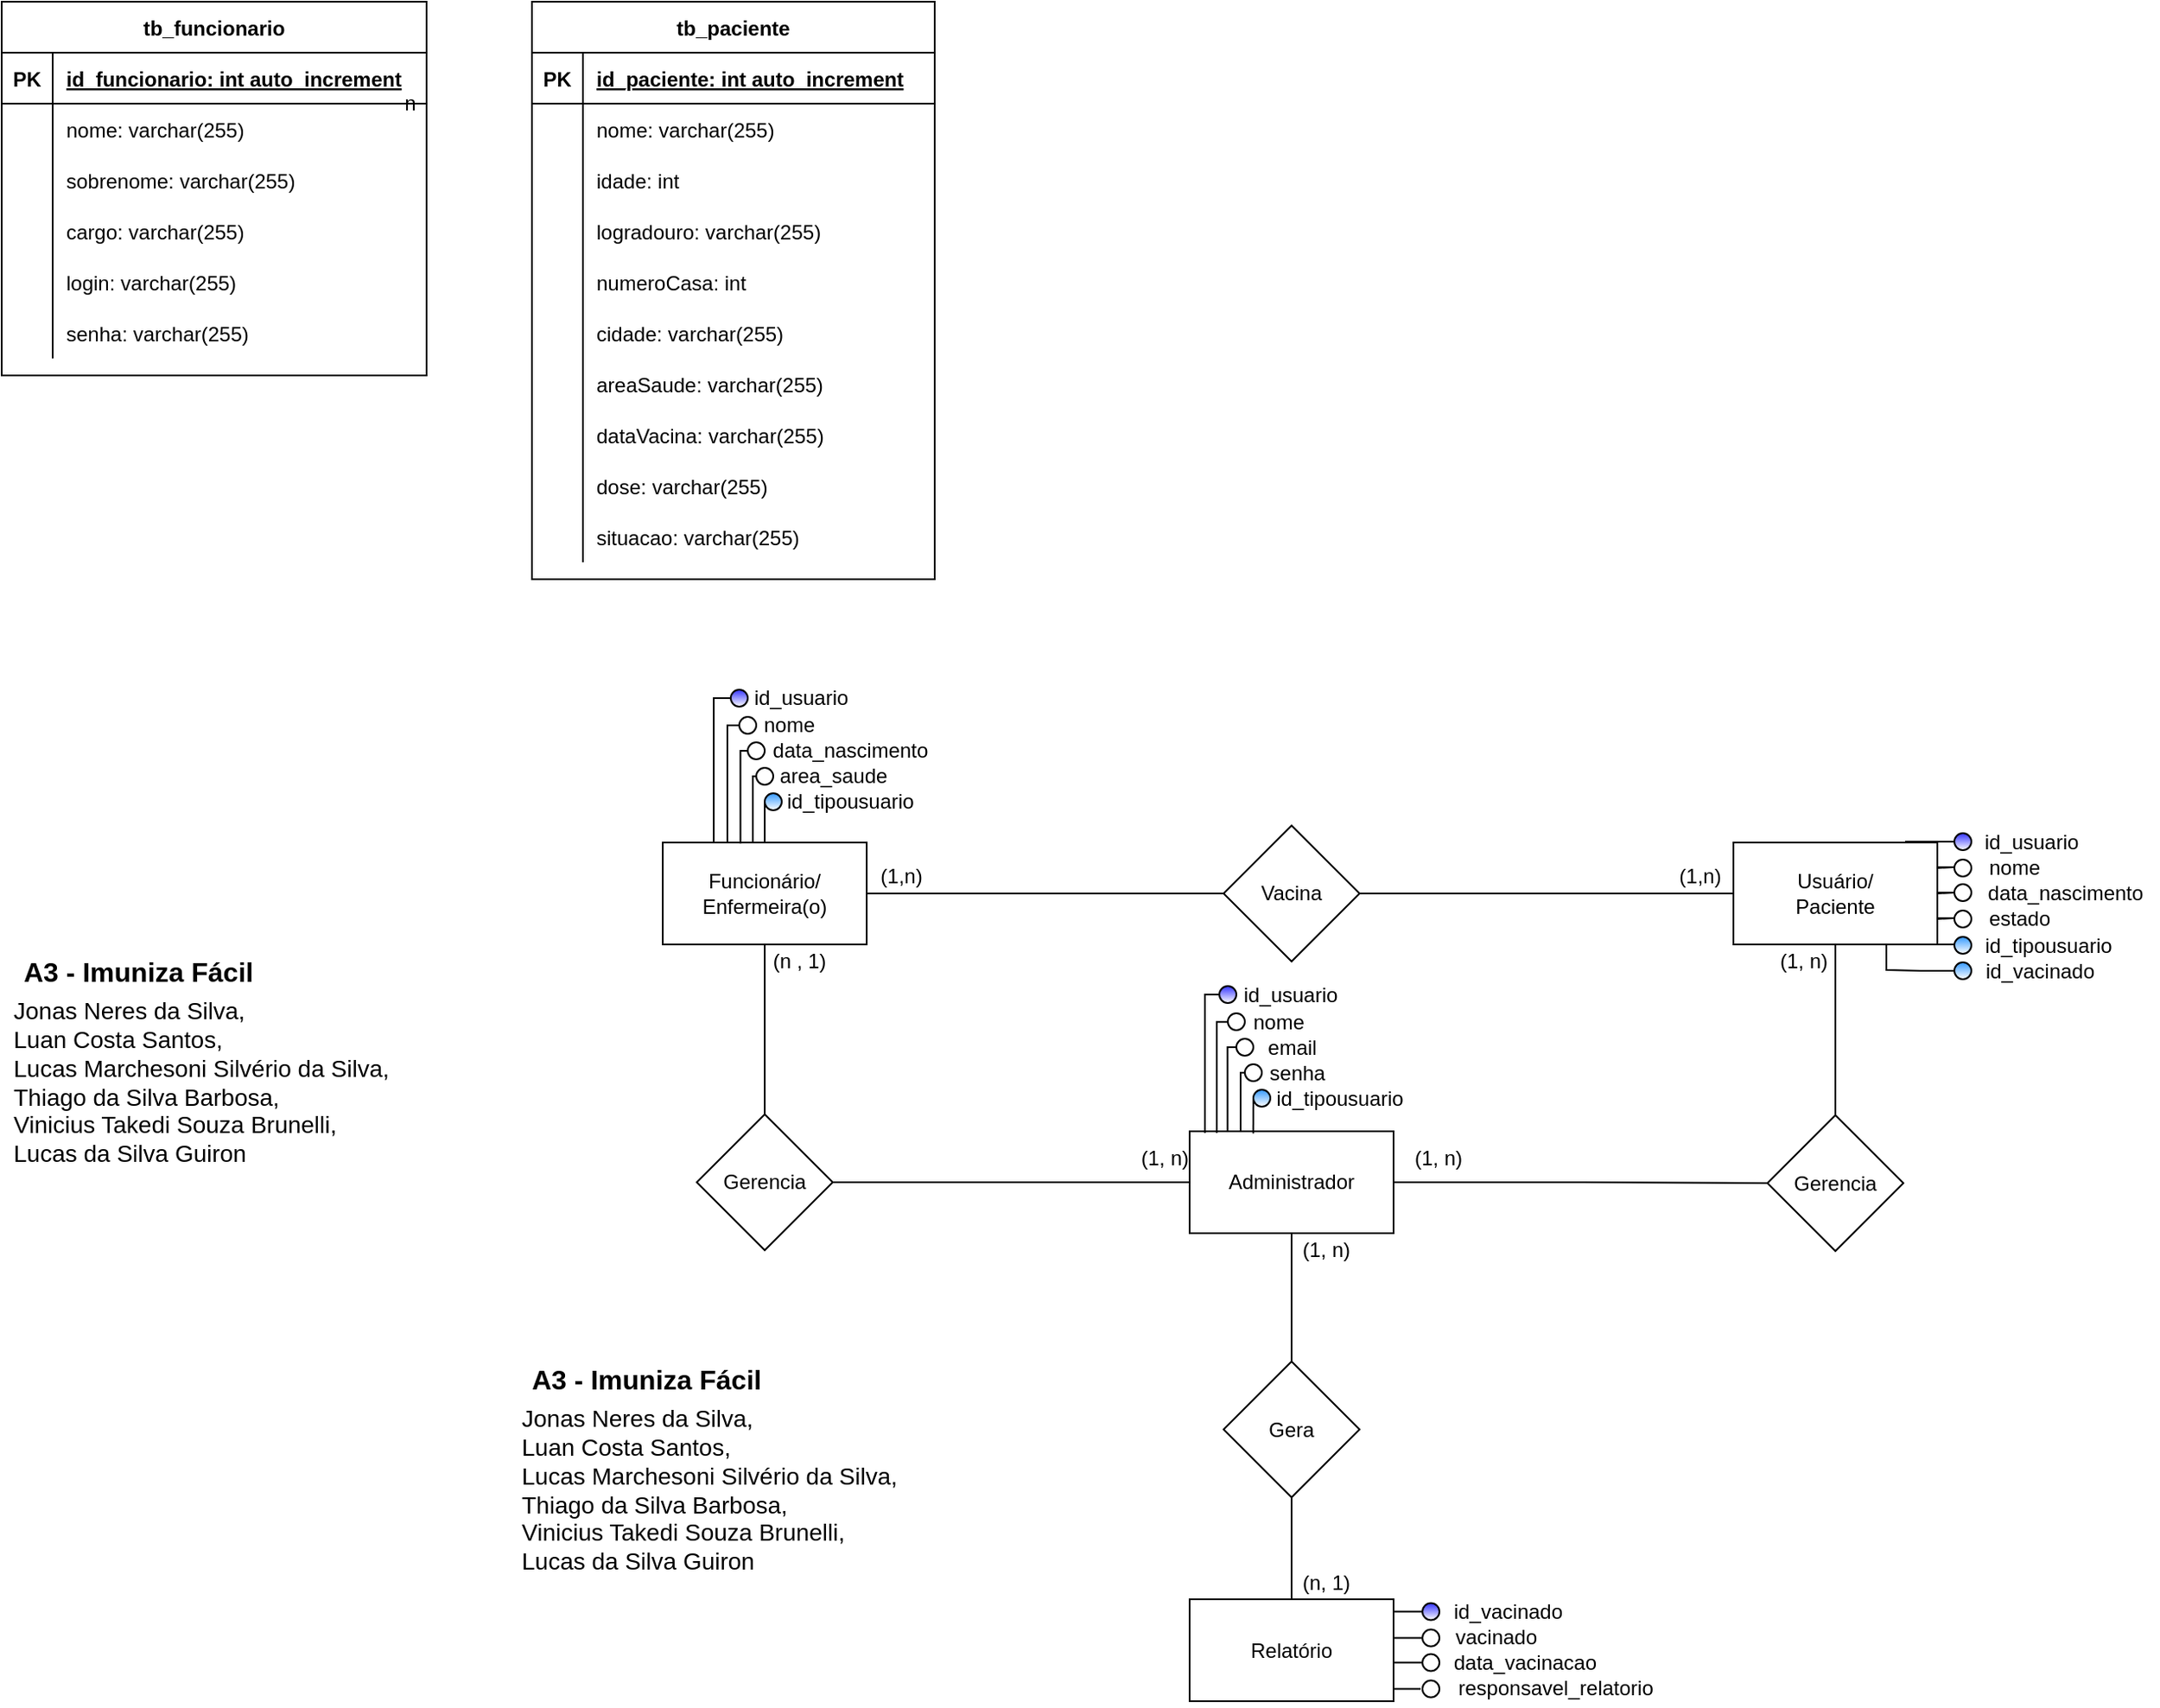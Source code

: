<mxfile version="14.7.3" type="device"><diagram id="cKaIwvWck9ulPYwOE-wy" name="Page-1"><mxGraphModel dx="1822" dy="804" grid="1" gridSize="10" guides="1" tooltips="1" connect="1" arrows="1" fold="1" page="0" pageScale="1" pageWidth="827" pageHeight="1169" math="0" shadow="0"><root><mxCell id="0"/><mxCell id="1" parent="0"/><mxCell id="ysWt2nFn1KNSexzpv6Bc-29" value="tb_funcionario" style="shape=table;startSize=30;container=1;collapsible=1;childLayout=tableLayout;fixedRows=1;rowLines=0;fontStyle=1;align=center;resizeLast=1;" parent="1" vertex="1"><mxGeometry x="-350" y="40" width="250" height="220" as="geometry"/></mxCell><mxCell id="ysWt2nFn1KNSexzpv6Bc-30" value="" style="shape=partialRectangle;collapsible=0;dropTarget=0;pointerEvents=0;fillColor=none;top=0;left=0;bottom=1;right=0;points=[[0,0.5],[1,0.5]];portConstraint=eastwest;" parent="ysWt2nFn1KNSexzpv6Bc-29" vertex="1"><mxGeometry y="30" width="250" height="30" as="geometry"/></mxCell><mxCell id="ysWt2nFn1KNSexzpv6Bc-31" value="PK" style="shape=partialRectangle;connectable=0;fillColor=none;top=0;left=0;bottom=0;right=0;fontStyle=1;overflow=hidden;" parent="ysWt2nFn1KNSexzpv6Bc-30" vertex="1"><mxGeometry width="30" height="30" as="geometry"/></mxCell><mxCell id="ysWt2nFn1KNSexzpv6Bc-32" value="id_funcionario: int auto_increment" style="shape=partialRectangle;connectable=0;fillColor=none;top=0;left=0;bottom=0;right=0;align=left;spacingLeft=6;fontStyle=5;overflow=hidden;" parent="ysWt2nFn1KNSexzpv6Bc-30" vertex="1"><mxGeometry x="30" width="220" height="30" as="geometry"/></mxCell><mxCell id="ysWt2nFn1KNSexzpv6Bc-33" value="" style="shape=partialRectangle;collapsible=0;dropTarget=0;pointerEvents=0;fillColor=none;top=0;left=0;bottom=0;right=0;points=[[0,0.5],[1,0.5]];portConstraint=eastwest;" parent="ysWt2nFn1KNSexzpv6Bc-29" vertex="1"><mxGeometry y="60" width="250" height="30" as="geometry"/></mxCell><mxCell id="ysWt2nFn1KNSexzpv6Bc-34" value="" style="shape=partialRectangle;connectable=0;fillColor=none;top=0;left=0;bottom=0;right=0;editable=1;overflow=hidden;" parent="ysWt2nFn1KNSexzpv6Bc-33" vertex="1"><mxGeometry width="30" height="30" as="geometry"/></mxCell><mxCell id="ysWt2nFn1KNSexzpv6Bc-35" value="nome: varchar(255)" style="shape=partialRectangle;connectable=0;fillColor=none;top=0;left=0;bottom=0;right=0;align=left;spacingLeft=6;overflow=hidden;" parent="ysWt2nFn1KNSexzpv6Bc-33" vertex="1"><mxGeometry x="30" width="220" height="30" as="geometry"/></mxCell><mxCell id="JHqnr_oP5GMQ5AJPPWei-5" value="" style="shape=partialRectangle;collapsible=0;dropTarget=0;pointerEvents=0;fillColor=none;top=0;left=0;bottom=0;right=0;points=[[0,0.5],[1,0.5]];portConstraint=eastwest;" parent="ysWt2nFn1KNSexzpv6Bc-29" vertex="1"><mxGeometry y="90" width="250" height="30" as="geometry"/></mxCell><mxCell id="JHqnr_oP5GMQ5AJPPWei-6" value="" style="shape=partialRectangle;connectable=0;fillColor=none;top=0;left=0;bottom=0;right=0;editable=1;overflow=hidden;" parent="JHqnr_oP5GMQ5AJPPWei-5" vertex="1"><mxGeometry width="30" height="30" as="geometry"/></mxCell><mxCell id="JHqnr_oP5GMQ5AJPPWei-7" value="sobrenome: varchar(255)" style="shape=partialRectangle;connectable=0;fillColor=none;top=0;left=0;bottom=0;right=0;align=left;spacingLeft=6;overflow=hidden;" parent="JHqnr_oP5GMQ5AJPPWei-5" vertex="1"><mxGeometry x="30" width="220" height="30" as="geometry"/></mxCell><mxCell id="ysWt2nFn1KNSexzpv6Bc-39" value="" style="shape=partialRectangle;collapsible=0;dropTarget=0;pointerEvents=0;fillColor=none;top=0;left=0;bottom=0;right=0;points=[[0,0.5],[1,0.5]];portConstraint=eastwest;" parent="ysWt2nFn1KNSexzpv6Bc-29" vertex="1"><mxGeometry y="120" width="250" height="30" as="geometry"/></mxCell><mxCell id="ysWt2nFn1KNSexzpv6Bc-40" value="" style="shape=partialRectangle;connectable=0;fillColor=none;top=0;left=0;bottom=0;right=0;editable=1;overflow=hidden;" parent="ysWt2nFn1KNSexzpv6Bc-39" vertex="1"><mxGeometry width="30" height="30" as="geometry"/></mxCell><mxCell id="ysWt2nFn1KNSexzpv6Bc-41" value="cargo: varchar(255)" style="shape=partialRectangle;connectable=0;fillColor=none;top=0;left=0;bottom=0;right=0;align=left;spacingLeft=6;overflow=hidden;" parent="ysWt2nFn1KNSexzpv6Bc-39" vertex="1"><mxGeometry x="30" width="220" height="30" as="geometry"/></mxCell><mxCell id="JHqnr_oP5GMQ5AJPPWei-39" value="" style="shape=partialRectangle;collapsible=0;dropTarget=0;pointerEvents=0;fillColor=none;top=0;left=0;bottom=0;right=0;points=[[0,0.5],[1,0.5]];portConstraint=eastwest;" parent="ysWt2nFn1KNSexzpv6Bc-29" vertex="1"><mxGeometry y="150" width="250" height="30" as="geometry"/></mxCell><mxCell id="JHqnr_oP5GMQ5AJPPWei-40" value="" style="shape=partialRectangle;connectable=0;fillColor=none;top=0;left=0;bottom=0;right=0;editable=1;overflow=hidden;" parent="JHqnr_oP5GMQ5AJPPWei-39" vertex="1"><mxGeometry width="30" height="30" as="geometry"/></mxCell><mxCell id="JHqnr_oP5GMQ5AJPPWei-41" value="login: varchar(255)" style="shape=partialRectangle;connectable=0;fillColor=none;top=0;left=0;bottom=0;right=0;align=left;spacingLeft=6;overflow=hidden;" parent="JHqnr_oP5GMQ5AJPPWei-39" vertex="1"><mxGeometry x="30" width="220" height="30" as="geometry"/></mxCell><mxCell id="ysWt2nFn1KNSexzpv6Bc-36" value="" style="shape=partialRectangle;collapsible=0;dropTarget=0;pointerEvents=0;fillColor=none;top=0;left=0;bottom=0;right=0;points=[[0,0.5],[1,0.5]];portConstraint=eastwest;" parent="ysWt2nFn1KNSexzpv6Bc-29" vertex="1"><mxGeometry y="180" width="250" height="30" as="geometry"/></mxCell><mxCell id="ysWt2nFn1KNSexzpv6Bc-37" value="" style="shape=partialRectangle;connectable=0;fillColor=none;top=0;left=0;bottom=0;right=0;editable=1;overflow=hidden;" parent="ysWt2nFn1KNSexzpv6Bc-36" vertex="1"><mxGeometry width="30" height="30" as="geometry"/></mxCell><mxCell id="ysWt2nFn1KNSexzpv6Bc-38" value="senha: varchar(255)" style="shape=partialRectangle;connectable=0;fillColor=none;top=0;left=0;bottom=0;right=0;align=left;spacingLeft=6;overflow=hidden;" parent="ysWt2nFn1KNSexzpv6Bc-36" vertex="1"><mxGeometry x="30" width="220" height="30" as="geometry"/></mxCell><mxCell id="ysWt2nFn1KNSexzpv6Bc-100" value="n" style="text;html=1;align=center;verticalAlign=middle;resizable=0;points=[];autosize=1;strokeColor=none;" parent="1" vertex="1"><mxGeometry x="-120" y="90" width="20" height="20" as="geometry"/></mxCell><mxCell id="ysWt2nFn1KNSexzpv6Bc-101" value="&lt;font style=&quot;font-size: 16px&quot;&gt;&lt;b&gt;A3 - Imuniza Fácil&lt;/b&gt;&lt;/font&gt;" style="text;html=1;align=center;verticalAlign=middle;resizable=0;points=[];autosize=1;strokeColor=none;" parent="1" vertex="1"><mxGeometry x="-46" y="840.5" width="150" height="20" as="geometry"/></mxCell><mxCell id="ysWt2nFn1KNSexzpv6Bc-102" value="&lt;font style=&quot;font-size: 14px&quot;&gt;Jonas Neres da Silva, &lt;br&gt;Luan Costa Santos, &lt;br&gt;&lt;/font&gt;&lt;div style=&quot;font-size: 14px&quot;&gt;&lt;span&gt;&lt;font style=&quot;font-size: 14px&quot;&gt;Lucas Marchesoni Silvério da Silva,&lt;/font&gt;&lt;/span&gt;&lt;/div&gt;&lt;font style=&quot;font-size: 14px&quot;&gt;Thiago da Silva Barbosa, &lt;br&gt;Vinicius Takedi Souza Brunelli, &lt;br&gt;Lucas da Silva Guiron&lt;/font&gt;" style="text;html=1;align=left;verticalAlign=middle;resizable=0;points=[];autosize=1;strokeColor=none;" parent="1" vertex="1"><mxGeometry x="-46" y="870.5" width="240" height="90" as="geometry"/></mxCell><mxCell id="bjRgnhsBh29VHjsg-10J-4" style="edgeStyle=orthogonalEdgeStyle;rounded=0;orthogonalLoop=1;jettySize=auto;html=1;entryX=0;entryY=0.5;entryDx=0;entryDy=0;endArrow=none;endFill=0;" parent="1" source="bjRgnhsBh29VHjsg-10J-1" target="bjRgnhsBh29VHjsg-10J-3" edge="1"><mxGeometry relative="1" as="geometry"/></mxCell><mxCell id="bjRgnhsBh29VHjsg-10J-10" style="edgeStyle=orthogonalEdgeStyle;rounded=0;orthogonalLoop=1;jettySize=auto;html=1;entryX=0.5;entryY=0;entryDx=0;entryDy=0;endArrow=none;endFill=0;" parent="1" source="bjRgnhsBh29VHjsg-10J-1" target="bjRgnhsBh29VHjsg-10J-9" edge="1"><mxGeometry relative="1" as="geometry"/></mxCell><mxCell id="bjRgnhsBh29VHjsg-10J-1" value="Funcionário/&lt;br&gt;Enfermeira(o)" style="rounded=0;whiteSpace=wrap;html=1;" parent="1" vertex="1"><mxGeometry x="39" y="535" width="120" height="60" as="geometry"/></mxCell><mxCell id="bjRgnhsBh29VHjsg-10J-2" value="Usuário/&lt;br&gt;Paciente" style="rounded=0;whiteSpace=wrap;html=1;" parent="1" vertex="1"><mxGeometry x="669" y="535" width="120" height="60" as="geometry"/></mxCell><mxCell id="bjRgnhsBh29VHjsg-10J-5" style="edgeStyle=orthogonalEdgeStyle;rounded=0;orthogonalLoop=1;jettySize=auto;html=1;entryX=0;entryY=0.5;entryDx=0;entryDy=0;endArrow=none;endFill=0;" parent="1" source="bjRgnhsBh29VHjsg-10J-3" target="bjRgnhsBh29VHjsg-10J-2" edge="1"><mxGeometry relative="1" as="geometry"/></mxCell><mxCell id="bjRgnhsBh29VHjsg-10J-3" value="Vacina" style="rhombus;whiteSpace=wrap;html=1;" parent="1" vertex="1"><mxGeometry x="369" y="525" width="80" height="80" as="geometry"/></mxCell><mxCell id="bjRgnhsBh29VHjsg-10J-6" value="(1,n)" style="text;html=1;align=center;verticalAlign=middle;resizable=0;points=[];autosize=1;strokeColor=none;" parent="1" vertex="1"><mxGeometry x="159" y="545" width="40" height="20" as="geometry"/></mxCell><mxCell id="bjRgnhsBh29VHjsg-10J-7" value="(1,n)" style="text;html=1;align=center;verticalAlign=middle;resizable=0;points=[];autosize=1;strokeColor=none;" parent="1" vertex="1"><mxGeometry x="629" y="545" width="40" height="20" as="geometry"/></mxCell><mxCell id="bjRgnhsBh29VHjsg-10J-15" style="edgeStyle=orthogonalEdgeStyle;rounded=0;orthogonalLoop=1;jettySize=auto;html=1;entryX=0;entryY=0.5;entryDx=0;entryDy=0;endArrow=none;endFill=0;" parent="1" source="bjRgnhsBh29VHjsg-10J-8" target="bjRgnhsBh29VHjsg-10J-14" edge="1"><mxGeometry relative="1" as="geometry"/></mxCell><mxCell id="bjRgnhsBh29VHjsg-10J-68" style="edgeStyle=orthogonalEdgeStyle;rounded=0;orthogonalLoop=1;jettySize=auto;html=1;entryX=0.5;entryY=0;entryDx=0;entryDy=0;endArrow=none;endFill=0;" parent="1" source="bjRgnhsBh29VHjsg-10J-8" target="bjRgnhsBh29VHjsg-10J-67" edge="1"><mxGeometry relative="1" as="geometry"/></mxCell><mxCell id="bjRgnhsBh29VHjsg-10J-8" value="Administrador" style="rounded=0;whiteSpace=wrap;html=1;" parent="1" vertex="1"><mxGeometry x="349" y="705" width="120" height="60" as="geometry"/></mxCell><mxCell id="bjRgnhsBh29VHjsg-10J-11" style="edgeStyle=orthogonalEdgeStyle;rounded=0;orthogonalLoop=1;jettySize=auto;html=1;entryX=0;entryY=0.5;entryDx=0;entryDy=0;endArrow=none;endFill=0;" parent="1" source="bjRgnhsBh29VHjsg-10J-9" target="bjRgnhsBh29VHjsg-10J-8" edge="1"><mxGeometry relative="1" as="geometry"/></mxCell><mxCell id="bjRgnhsBh29VHjsg-10J-9" value="Gerencia" style="rhombus;whiteSpace=wrap;html=1;" parent="1" vertex="1"><mxGeometry x="59" y="695" width="80" height="80" as="geometry"/></mxCell><mxCell id="bjRgnhsBh29VHjsg-10J-12" value="(1, n)" style="text;html=1;align=center;verticalAlign=middle;resizable=0;points=[];autosize=1;strokeColor=none;" parent="1" vertex="1"><mxGeometry x="314" y="710.5" width="40" height="20" as="geometry"/></mxCell><mxCell id="bjRgnhsBh29VHjsg-10J-13" value="(n , 1)" style="text;html=1;align=center;verticalAlign=middle;resizable=0;points=[];autosize=1;strokeColor=none;" parent="1" vertex="1"><mxGeometry x="94" y="595" width="50" height="20" as="geometry"/></mxCell><mxCell id="bjRgnhsBh29VHjsg-10J-16" style="edgeStyle=orthogonalEdgeStyle;rounded=0;orthogonalLoop=1;jettySize=auto;html=1;entryX=0.5;entryY=1;entryDx=0;entryDy=0;endArrow=none;endFill=0;" parent="1" source="bjRgnhsBh29VHjsg-10J-14" target="bjRgnhsBh29VHjsg-10J-2" edge="1"><mxGeometry relative="1" as="geometry"/></mxCell><mxCell id="bjRgnhsBh29VHjsg-10J-14" value="Gerencia" style="rhombus;whiteSpace=wrap;html=1;" parent="1" vertex="1"><mxGeometry x="689" y="695.5" width="80" height="80" as="geometry"/></mxCell><mxCell id="bjRgnhsBh29VHjsg-10J-17" value="(1, n)" style="text;html=1;align=center;verticalAlign=middle;resizable=0;points=[];autosize=1;strokeColor=none;" parent="1" vertex="1"><mxGeometry x="475" y="710.5" width="40" height="20" as="geometry"/></mxCell><mxCell id="bjRgnhsBh29VHjsg-10J-18" value="(1, n)" style="text;html=1;align=center;verticalAlign=middle;resizable=0;points=[];autosize=1;strokeColor=none;" parent="1" vertex="1"><mxGeometry x="690" y="595" width="40" height="20" as="geometry"/></mxCell><mxCell id="bjRgnhsBh29VHjsg-10J-70" style="edgeStyle=orthogonalEdgeStyle;rounded=0;orthogonalLoop=1;jettySize=auto;html=1;entryX=0.5;entryY=0;entryDx=0;entryDy=0;endArrow=none;endFill=0;" parent="1" source="bjRgnhsBh29VHjsg-10J-67" target="bjRgnhsBh29VHjsg-10J-69" edge="1"><mxGeometry relative="1" as="geometry"/></mxCell><mxCell id="bjRgnhsBh29VHjsg-10J-67" value="Gera" style="rhombus;whiteSpace=wrap;html=1;" parent="1" vertex="1"><mxGeometry x="369" y="840.5" width="80" height="80" as="geometry"/></mxCell><mxCell id="bjRgnhsBh29VHjsg-10J-69" value="Relatório" style="rounded=0;whiteSpace=wrap;html=1;" parent="1" vertex="1"><mxGeometry x="349" y="980.5" width="120" height="60" as="geometry"/></mxCell><mxCell id="bjRgnhsBh29VHjsg-10J-71" value="(1, n)" style="text;html=1;align=center;verticalAlign=middle;resizable=0;points=[];autosize=1;strokeColor=none;" parent="1" vertex="1"><mxGeometry x="409" y="765" width="40" height="20" as="geometry"/></mxCell><mxCell id="bjRgnhsBh29VHjsg-10J-72" value="(n, 1)" style="text;html=1;align=center;verticalAlign=middle;resizable=0;points=[];autosize=1;strokeColor=none;" parent="1" vertex="1"><mxGeometry x="409" y="960.5" width="40" height="20" as="geometry"/></mxCell><mxCell id="pt3hzE1t8pRyfMUqdE-z-4" style="edgeStyle=orthogonalEdgeStyle;rounded=0;orthogonalLoop=1;jettySize=auto;html=1;endArrow=none;endFill=0;entryX=0.25;entryY=0;entryDx=0;entryDy=0;" parent="1" source="pt3hzE1t8pRyfMUqdE-z-1" target="bjRgnhsBh29VHjsg-10J-1" edge="1"><mxGeometry relative="1" as="geometry"><mxPoint x="59" y="531" as="targetPoint"/><Array as="points"><mxPoint x="69" y="450"/></Array></mxGeometry></mxCell><mxCell id="pt3hzE1t8pRyfMUqdE-z-1" value="" style="ellipse;whiteSpace=wrap;html=1;aspect=fixed;gradientColor=#3333FF;gradientDirection=north;" parent="1" vertex="1"><mxGeometry x="79" y="445" width="10" height="10" as="geometry"/></mxCell><mxCell id="pt3hzE1t8pRyfMUqdE-z-7" style="edgeStyle=orthogonalEdgeStyle;rounded=0;orthogonalLoop=1;jettySize=auto;html=1;exitX=1;exitY=0.5;exitDx=0;exitDy=0;endArrow=none;endFill=0;" parent="1" source="pt3hzE1t8pRyfMUqdE-z-2" edge="1"><mxGeometry relative="1" as="geometry"><mxPoint x="77" y="535" as="targetPoint"/><Array as="points"><mxPoint x="77" y="466"/></Array></mxGeometry></mxCell><mxCell id="pt3hzE1t8pRyfMUqdE-z-2" value="" style="ellipse;whiteSpace=wrap;html=1;aspect=fixed;gradientDirection=north;gradientColor=#FFFFFF;" parent="1" vertex="1"><mxGeometry x="84" y="461" width="10" height="10" as="geometry"/></mxCell><mxCell id="pt3hzE1t8pRyfMUqdE-z-3" value="id_usuario" style="text;html=1;align=center;verticalAlign=middle;resizable=0;points=[];autosize=1;strokeColor=none;" parent="1" vertex="1"><mxGeometry x="85" y="440" width="70" height="20" as="geometry"/></mxCell><mxCell id="pt3hzE1t8pRyfMUqdE-z-9" value="nome" style="text;html=1;align=center;verticalAlign=middle;resizable=0;points=[];autosize=1;strokeColor=none;" parent="1" vertex="1"><mxGeometry x="88" y="456" width="50" height="20" as="geometry"/></mxCell><mxCell id="pt3hzE1t8pRyfMUqdE-z-12" value="" style="ellipse;whiteSpace=wrap;html=1;aspect=fixed;gradientDirection=north;gradientColor=#FFFFFF;" parent="1" vertex="1"><mxGeometry x="89" y="476" width="10" height="10" as="geometry"/></mxCell><mxCell id="pt3hzE1t8pRyfMUqdE-z-14" style="edgeStyle=orthogonalEdgeStyle;rounded=0;orthogonalLoop=1;jettySize=auto;html=1;endArrow=none;endFill=0;exitX=0;exitY=0.5;exitDx=0;exitDy=0;entryX=0.381;entryY=0.011;entryDx=0;entryDy=0;entryPerimeter=0;" parent="1" source="pt3hzE1t8pRyfMUqdE-z-12" target="bjRgnhsBh29VHjsg-10J-1" edge="1"><mxGeometry relative="1" as="geometry"><mxPoint x="84" y="481" as="sourcePoint"/><mxPoint x="84" y="525" as="targetPoint"/><Array as="points"><mxPoint x="85" y="481"/></Array></mxGeometry></mxCell><mxCell id="pt3hzE1t8pRyfMUqdE-z-13" value="data_nascimento" style="text;html=1;align=center;verticalAlign=middle;resizable=0;points=[];autosize=1;strokeColor=none;" parent="1" vertex="1"><mxGeometry x="94" y="471" width="110" height="20" as="geometry"/></mxCell><mxCell id="pt3hzE1t8pRyfMUqdE-z-17" style="edgeStyle=orthogonalEdgeStyle;rounded=0;orthogonalLoop=1;jettySize=auto;html=1;endArrow=none;endFill=0;" parent="1" source="pt3hzE1t8pRyfMUqdE-z-16" edge="1"><mxGeometry relative="1" as="geometry"><mxPoint x="92" y="535" as="targetPoint"/><Array as="points"><mxPoint x="92" y="496"/></Array></mxGeometry></mxCell><mxCell id="pt3hzE1t8pRyfMUqdE-z-16" value="" style="ellipse;whiteSpace=wrap;html=1;aspect=fixed;gradientDirection=north;gradientColor=#FFFFFF;" parent="1" vertex="1"><mxGeometry x="94" y="491" width="10" height="10" as="geometry"/></mxCell><mxCell id="pt3hzE1t8pRyfMUqdE-z-18" value="area_saude" style="text;html=1;align=center;verticalAlign=middle;resizable=0;points=[];autosize=1;strokeColor=none;" parent="1" vertex="1"><mxGeometry x="99" y="486" width="80" height="20" as="geometry"/></mxCell><mxCell id="pt3hzE1t8pRyfMUqdE-z-22" style="edgeStyle=orthogonalEdgeStyle;rounded=0;orthogonalLoop=1;jettySize=auto;html=1;entryX=0.5;entryY=0;entryDx=0;entryDy=0;endArrow=none;endFill=0;" parent="1" source="pt3hzE1t8pRyfMUqdE-z-21" target="bjRgnhsBh29VHjsg-10J-1" edge="1"><mxGeometry relative="1" as="geometry"><Array as="points"><mxPoint x="99" y="525"/><mxPoint x="99" y="525"/></Array></mxGeometry></mxCell><mxCell id="pt3hzE1t8pRyfMUqdE-z-21" value="" style="ellipse;whiteSpace=wrap;html=1;aspect=fixed;gradientDirection=north;gradientColor=#3399FF;" parent="1" vertex="1"><mxGeometry x="99" y="506" width="10" height="10" as="geometry"/></mxCell><mxCell id="pt3hzE1t8pRyfMUqdE-z-24" value="id_tipousuario" style="text;html=1;align=center;verticalAlign=middle;resizable=0;points=[];autosize=1;rounded=0;" parent="1" vertex="1"><mxGeometry x="104" y="501" width="90" height="20" as="geometry"/></mxCell><mxCell id="pt3hzE1t8pRyfMUqdE-z-75" style="edgeStyle=orthogonalEdgeStyle;rounded=0;orthogonalLoop=1;jettySize=auto;html=1;endArrow=none;endFill=0;" parent="1" source="pt3hzE1t8pRyfMUqdE-z-25" edge="1"><mxGeometry relative="1" as="geometry"><mxPoint x="770" y="534.5" as="targetPoint"/></mxGeometry></mxCell><mxCell id="pt3hzE1t8pRyfMUqdE-z-25" value="" style="ellipse;whiteSpace=wrap;html=1;aspect=fixed;gradientColor=#3333FF;gradientDirection=north;" parent="1" vertex="1"><mxGeometry x="799" y="529.5" width="10" height="10" as="geometry"/></mxCell><mxCell id="pt3hzE1t8pRyfMUqdE-z-26" value="" style="ellipse;whiteSpace=wrap;html=1;aspect=fixed;gradientDirection=north;gradientColor=#FFFFFF;" parent="1" vertex="1"><mxGeometry x="799" y="545" width="10" height="10" as="geometry"/></mxCell><mxCell id="pt3hzE1t8pRyfMUqdE-z-27" value="id_usuario" style="text;html=1;align=center;verticalAlign=middle;resizable=0;points=[];autosize=1;strokeColor=none;" parent="1" vertex="1"><mxGeometry x="809" y="524.5" width="70" height="20" as="geometry"/></mxCell><mxCell id="pt3hzE1t8pRyfMUqdE-z-28" value="nome" style="text;html=1;align=center;verticalAlign=middle;resizable=0;points=[];autosize=1;strokeColor=none;" parent="1" vertex="1"><mxGeometry x="809" y="540" width="50" height="20" as="geometry"/></mxCell><mxCell id="pt3hzE1t8pRyfMUqdE-z-29" value="" style="ellipse;whiteSpace=wrap;html=1;aspect=fixed;gradientDirection=north;gradientColor=#FFFFFF;" parent="1" vertex="1"><mxGeometry x="799" y="559.5" width="10" height="10" as="geometry"/></mxCell><mxCell id="pt3hzE1t8pRyfMUqdE-z-30" value="data_nascimento" style="text;html=1;align=center;verticalAlign=middle;resizable=0;points=[];autosize=1;strokeColor=none;" parent="1" vertex="1"><mxGeometry x="809" y="555" width="110" height="20" as="geometry"/></mxCell><mxCell id="pt3hzE1t8pRyfMUqdE-z-31" value="" style="ellipse;whiteSpace=wrap;html=1;aspect=fixed;gradientDirection=north;gradientColor=#FFFFFF;" parent="1" vertex="1"><mxGeometry x="799" y="575" width="10" height="10" as="geometry"/></mxCell><mxCell id="pt3hzE1t8pRyfMUqdE-z-32" value="estado" style="text;html=1;align=center;verticalAlign=middle;resizable=0;points=[];autosize=1;strokeColor=none;" parent="1" vertex="1"><mxGeometry x="812" y="570" width="50" height="20" as="geometry"/></mxCell><mxCell id="pt3hzE1t8pRyfMUqdE-z-33" value="" style="ellipse;whiteSpace=wrap;html=1;aspect=fixed;gradientDirection=north;gradientColor=#3399FF;" parent="1" vertex="1"><mxGeometry x="799" y="590.5" width="10" height="10" as="geometry"/></mxCell><mxCell id="pt3hzE1t8pRyfMUqdE-z-34" value="id_tipousuario" style="text;html=1;align=center;verticalAlign=middle;resizable=0;points=[];autosize=1;rounded=0;" parent="1" vertex="1"><mxGeometry x="809" y="585.5" width="90" height="20" as="geometry"/></mxCell><mxCell id="pt3hzE1t8pRyfMUqdE-z-43" value="" style="ellipse;whiteSpace=wrap;html=1;aspect=fixed;gradientDirection=north;gradientColor=#3399FF;" parent="1" vertex="1"><mxGeometry x="799" y="605.5" width="10" height="10" as="geometry"/></mxCell><mxCell id="pt3hzE1t8pRyfMUqdE-z-78" style="edgeStyle=orthogonalEdgeStyle;rounded=0;orthogonalLoop=1;jettySize=auto;html=1;entryX=0.75;entryY=1;entryDx=0;entryDy=0;endArrow=none;endFill=0;exitX=0;exitY=0.5;exitDx=0;exitDy=0;" parent="1" source="pt3hzE1t8pRyfMUqdE-z-43" target="bjRgnhsBh29VHjsg-10J-2" edge="1"><mxGeometry relative="1" as="geometry"><Array as="points"><mxPoint x="779" y="611"/><mxPoint x="759" y="610"/></Array></mxGeometry></mxCell><mxCell id="pt3hzE1t8pRyfMUqdE-z-72" value="id_vacinado" style="text;html=1;align=center;verticalAlign=middle;resizable=0;points=[];autosize=1;strokeColor=none;" parent="1" vertex="1"><mxGeometry x="809" y="600.5" width="80" height="20" as="geometry"/></mxCell><mxCell id="pt3hzE1t8pRyfMUqdE-z-88" style="edgeStyle=orthogonalEdgeStyle;rounded=0;orthogonalLoop=1;jettySize=auto;html=1;endArrow=none;endFill=0;" parent="1" edge="1"><mxGeometry relative="1" as="geometry"><mxPoint x="789" y="595" as="sourcePoint"/><mxPoint x="779" y="595" as="targetPoint"/><Array as="points"><mxPoint x="799" y="595"/></Array></mxGeometry></mxCell><mxCell id="pt3hzE1t8pRyfMUqdE-z-91" style="edgeStyle=orthogonalEdgeStyle;rounded=0;orthogonalLoop=1;jettySize=auto;html=1;endArrow=none;endFill=0;" parent="1" edge="1"><mxGeometry relative="1" as="geometry"><mxPoint x="789" y="579.5" as="sourcePoint"/><mxPoint x="789" y="580" as="targetPoint"/><Array as="points"><mxPoint x="799" y="579.5"/></Array></mxGeometry></mxCell><mxCell id="pt3hzE1t8pRyfMUqdE-z-96" style="edgeStyle=orthogonalEdgeStyle;rounded=0;orthogonalLoop=1;jettySize=auto;html=1;endArrow=none;endFill=0;" parent="1" edge="1"><mxGeometry relative="1" as="geometry"><mxPoint x="789" y="564.5" as="sourcePoint"/><mxPoint x="789" y="565" as="targetPoint"/><Array as="points"><mxPoint x="799" y="564.5"/></Array></mxGeometry></mxCell><mxCell id="pt3hzE1t8pRyfMUqdE-z-99" style="edgeStyle=orthogonalEdgeStyle;rounded=0;orthogonalLoop=1;jettySize=auto;html=1;endArrow=none;endFill=0;" parent="1" edge="1"><mxGeometry relative="1" as="geometry"><mxPoint x="789" y="549.5" as="sourcePoint"/><mxPoint x="789" y="550" as="targetPoint"/><Array as="points"><mxPoint x="799" y="549.5"/></Array></mxGeometry></mxCell><mxCell id="pt3hzE1t8pRyfMUqdE-z-110" style="edgeStyle=orthogonalEdgeStyle;rounded=0;orthogonalLoop=1;jettySize=auto;html=1;endArrow=none;endFill=0;" parent="1" source="pt3hzE1t8pRyfMUqdE-z-100" edge="1"><mxGeometry relative="1" as="geometry"><mxPoint x="358" y="706" as="targetPoint"/><Array as="points"><mxPoint x="358" y="625"/></Array></mxGeometry></mxCell><mxCell id="pt3hzE1t8pRyfMUqdE-z-100" value="" style="ellipse;whiteSpace=wrap;html=1;aspect=fixed;gradientColor=#3333FF;gradientDirection=north;" parent="1" vertex="1"><mxGeometry x="366.5" y="619.5" width="10" height="10" as="geometry"/></mxCell><mxCell id="pt3hzE1t8pRyfMUqdE-z-101" value="" style="ellipse;whiteSpace=wrap;html=1;aspect=fixed;gradientDirection=north;gradientColor=#FFFFFF;" parent="1" vertex="1"><mxGeometry x="371.5" y="635.5" width="10" height="10" as="geometry"/></mxCell><mxCell id="pt3hzE1t8pRyfMUqdE-z-102" value="id_usuario" style="text;html=1;align=center;verticalAlign=middle;resizable=0;points=[];autosize=1;strokeColor=none;" parent="1" vertex="1"><mxGeometry x="372.5" y="614.5" width="70" height="20" as="geometry"/></mxCell><mxCell id="pt3hzE1t8pRyfMUqdE-z-150" style="edgeStyle=orthogonalEdgeStyle;rounded=0;orthogonalLoop=1;jettySize=auto;html=1;endArrow=none;endFill=0;exitX=-0.07;exitY=0.505;exitDx=0;exitDy=0;exitPerimeter=0;" parent="1" source="pt3hzE1t8pRyfMUqdE-z-103" edge="1"><mxGeometry relative="1" as="geometry"><mxPoint x="365" y="706" as="targetPoint"/><Array as="points"><mxPoint x="365" y="641"/></Array></mxGeometry></mxCell><mxCell id="pt3hzE1t8pRyfMUqdE-z-103" value="nome" style="text;html=1;align=center;verticalAlign=middle;resizable=0;points=[];autosize=1;strokeColor=none;" parent="1" vertex="1"><mxGeometry x="375.5" y="630.5" width="50" height="20" as="geometry"/></mxCell><mxCell id="pt3hzE1t8pRyfMUqdE-z-112" style="edgeStyle=orthogonalEdgeStyle;rounded=0;orthogonalLoop=1;jettySize=auto;html=1;endArrow=none;endFill=0;entryX=0.186;entryY=0.006;entryDx=0;entryDy=0;entryPerimeter=0;" parent="1" source="pt3hzE1t8pRyfMUqdE-z-104" target="bjRgnhsBh29VHjsg-10J-8" edge="1"><mxGeometry relative="1" as="geometry"><mxPoint x="371" y="700" as="targetPoint"/><Array as="points"><mxPoint x="371" y="656"/></Array></mxGeometry></mxCell><mxCell id="pt3hzE1t8pRyfMUqdE-z-104" value="" style="ellipse;whiteSpace=wrap;html=1;aspect=fixed;gradientDirection=north;gradientColor=#FFFFFF;" parent="1" vertex="1"><mxGeometry x="376.5" y="650.5" width="10" height="10" as="geometry"/></mxCell><mxCell id="pt3hzE1t8pRyfMUqdE-z-105" value="email" style="text;html=1;align=center;verticalAlign=middle;resizable=0;points=[];autosize=1;strokeColor=none;" parent="1" vertex="1"><mxGeometry x="389" y="645.5" width="40" height="20" as="geometry"/></mxCell><mxCell id="pt3hzE1t8pRyfMUqdE-z-114" style="edgeStyle=orthogonalEdgeStyle;rounded=0;orthogonalLoop=1;jettySize=auto;html=1;entryX=0.25;entryY=0;entryDx=0;entryDy=0;endArrow=none;endFill=0;" parent="1" source="pt3hzE1t8pRyfMUqdE-z-106" target="bjRgnhsBh29VHjsg-10J-8" edge="1"><mxGeometry relative="1" as="geometry"><Array as="points"><mxPoint x="379" y="671"/></Array></mxGeometry></mxCell><mxCell id="pt3hzE1t8pRyfMUqdE-z-106" value="" style="ellipse;whiteSpace=wrap;html=1;aspect=fixed;gradientDirection=north;gradientColor=#FFFFFF;" parent="1" vertex="1"><mxGeometry x="381.5" y="665.5" width="10" height="10" as="geometry"/></mxCell><mxCell id="pt3hzE1t8pRyfMUqdE-z-107" value="senha" style="text;html=1;align=center;verticalAlign=middle;resizable=0;points=[];autosize=1;strokeColor=none;" parent="1" vertex="1"><mxGeometry x="386.5" y="660.5" width="50" height="20" as="geometry"/></mxCell><mxCell id="pt3hzE1t8pRyfMUqdE-z-151" style="edgeStyle=orthogonalEdgeStyle;rounded=0;orthogonalLoop=1;jettySize=auto;html=1;entryX=0.312;entryY=0.02;entryDx=0;entryDy=0;entryPerimeter=0;endArrow=none;endFill=0;" parent="1" source="pt3hzE1t8pRyfMUqdE-z-108" target="bjRgnhsBh29VHjsg-10J-8" edge="1"><mxGeometry relative="1" as="geometry"><Array as="points"><mxPoint x="386" y="686"/></Array></mxGeometry></mxCell><mxCell id="pt3hzE1t8pRyfMUqdE-z-108" value="" style="ellipse;whiteSpace=wrap;html=1;aspect=fixed;gradientDirection=north;gradientColor=#3399FF;" parent="1" vertex="1"><mxGeometry x="386.5" y="680.5" width="10" height="10" as="geometry"/></mxCell><mxCell id="pt3hzE1t8pRyfMUqdE-z-109" value="id_tipousuario" style="text;html=1;align=center;verticalAlign=middle;resizable=0;points=[];autosize=1;rounded=0;" parent="1" vertex="1"><mxGeometry x="391.5" y="675.5" width="90" height="20" as="geometry"/></mxCell><mxCell id="pt3hzE1t8pRyfMUqdE-z-140" style="edgeStyle=orthogonalEdgeStyle;rounded=0;orthogonalLoop=1;jettySize=auto;html=1;entryX=0.925;entryY=0.121;entryDx=0;entryDy=0;entryPerimeter=0;endArrow=none;endFill=0;" parent="1" edge="1"><mxGeometry relative="1" as="geometry"><mxPoint x="495.0" y="987.8" as="sourcePoint"/><mxPoint x="469" y="987.76" as="targetPoint"/></mxGeometry></mxCell><mxCell id="pt3hzE1t8pRyfMUqdE-z-116" value="" style="ellipse;whiteSpace=wrap;html=1;aspect=fixed;gradientColor=#3333FF;gradientDirection=north;" parent="1" vertex="1"><mxGeometry x="486" y="982.75" width="10" height="10" as="geometry"/></mxCell><mxCell id="pt3hzE1t8pRyfMUqdE-z-144" style="edgeStyle=orthogonalEdgeStyle;rounded=0;orthogonalLoop=1;jettySize=auto;html=1;entryX=0.925;entryY=0.379;entryDx=0;entryDy=0;entryPerimeter=0;endArrow=none;endFill=0;" parent="1" edge="1"><mxGeometry relative="1" as="geometry"><mxPoint x="495.0" y="1003.3" as="sourcePoint"/><mxPoint x="469" y="1003.24" as="targetPoint"/></mxGeometry></mxCell><mxCell id="pt3hzE1t8pRyfMUqdE-z-117" value="" style="ellipse;whiteSpace=wrap;html=1;aspect=fixed;gradientDirection=north;gradientColor=#FFFFFF;" parent="1" vertex="1"><mxGeometry x="486" y="998.25" width="10" height="10" as="geometry"/></mxCell><mxCell id="pt3hzE1t8pRyfMUqdE-z-118" value="id_vacinado" style="text;html=1;align=center;verticalAlign=middle;resizable=0;points=[];autosize=1;strokeColor=none;" parent="1" vertex="1"><mxGeometry x="496" y="977.75" width="80" height="20" as="geometry"/></mxCell><mxCell id="pt3hzE1t8pRyfMUqdE-z-119" value="vacinado" style="text;html=1;align=center;verticalAlign=middle;resizable=0;points=[];autosize=1;strokeColor=none;" parent="1" vertex="1"><mxGeometry x="499" y="992.75" width="60" height="20" as="geometry"/></mxCell><mxCell id="pt3hzE1t8pRyfMUqdE-z-148" style="edgeStyle=orthogonalEdgeStyle;rounded=0;orthogonalLoop=1;jettySize=auto;html=1;entryX=0.925;entryY=0.621;entryDx=0;entryDy=0;entryPerimeter=0;endArrow=none;endFill=0;" parent="1" edge="1"><mxGeometry relative="1" as="geometry"><mxPoint x="495.0" y="1017.8" as="sourcePoint"/><mxPoint x="469" y="1017.76" as="targetPoint"/></mxGeometry></mxCell><mxCell id="pt3hzE1t8pRyfMUqdE-z-120" value="" style="ellipse;whiteSpace=wrap;html=1;aspect=fixed;gradientDirection=north;gradientColor=#FFFFFF;" parent="1" vertex="1"><mxGeometry x="486" y="1012.75" width="10" height="10" as="geometry"/></mxCell><mxCell id="pt3hzE1t8pRyfMUqdE-z-121" value="data_vacinacao" style="text;html=1;align=center;verticalAlign=middle;resizable=0;points=[];autosize=1;strokeColor=none;" parent="1" vertex="1"><mxGeometry x="496" y="1008.25" width="100" height="20" as="geometry"/></mxCell><mxCell id="pt3hzE1t8pRyfMUqdE-z-149" style="edgeStyle=orthogonalEdgeStyle;rounded=0;orthogonalLoop=1;jettySize=auto;html=1;endArrow=none;endFill=0;" parent="1" edge="1"><mxGeometry relative="1" as="geometry"><mxPoint x="469" y="1033.25" as="targetPoint"/><mxPoint x="485.0" y="1033.3" as="sourcePoint"/></mxGeometry></mxCell><mxCell id="pt3hzE1t8pRyfMUqdE-z-122" value="" style="ellipse;whiteSpace=wrap;html=1;aspect=fixed;gradientDirection=north;gradientColor=#FFFFFF;" parent="1" vertex="1"><mxGeometry x="486" y="1028.25" width="10" height="10" as="geometry"/></mxCell><mxCell id="pt3hzE1t8pRyfMUqdE-z-123" value="responsavel_relatorio" style="text;html=1;align=center;verticalAlign=middle;resizable=0;points=[];autosize=1;strokeColor=none;" parent="1" vertex="1"><mxGeometry x="499" y="1023.25" width="130" height="20" as="geometry"/></mxCell><mxCell id="JHqnr_oP5GMQ5AJPPWei-42" value="tb_paciente" style="shape=table;startSize=30;container=1;collapsible=1;childLayout=tableLayout;fixedRows=1;rowLines=0;fontStyle=1;align=center;resizeLast=1;" parent="1" vertex="1"><mxGeometry x="-38" y="40" width="237" height="340" as="geometry"/></mxCell><mxCell id="JHqnr_oP5GMQ5AJPPWei-43" value="" style="shape=partialRectangle;collapsible=0;dropTarget=0;pointerEvents=0;fillColor=none;top=0;left=0;bottom=1;right=0;points=[[0,0.5],[1,0.5]];portConstraint=eastwest;" parent="JHqnr_oP5GMQ5AJPPWei-42" vertex="1"><mxGeometry y="30" width="237" height="30" as="geometry"/></mxCell><mxCell id="JHqnr_oP5GMQ5AJPPWei-44" value="PK" style="shape=partialRectangle;connectable=0;fillColor=none;top=0;left=0;bottom=0;right=0;fontStyle=1;overflow=hidden;" parent="JHqnr_oP5GMQ5AJPPWei-43" vertex="1"><mxGeometry width="30" height="30" as="geometry"/></mxCell><mxCell id="JHqnr_oP5GMQ5AJPPWei-45" value="id_paciente: int auto_increment" style="shape=partialRectangle;connectable=0;fillColor=none;top=0;left=0;bottom=0;right=0;align=left;spacingLeft=6;fontStyle=5;overflow=hidden;" parent="JHqnr_oP5GMQ5AJPPWei-43" vertex="1"><mxGeometry x="30" width="207" height="30" as="geometry"/></mxCell><mxCell id="JHqnr_oP5GMQ5AJPPWei-46" value="" style="shape=partialRectangle;collapsible=0;dropTarget=0;pointerEvents=0;fillColor=none;top=0;left=0;bottom=0;right=0;points=[[0,0.5],[1,0.5]];portConstraint=eastwest;" parent="JHqnr_oP5GMQ5AJPPWei-42" vertex="1"><mxGeometry y="60" width="237" height="30" as="geometry"/></mxCell><mxCell id="JHqnr_oP5GMQ5AJPPWei-47" value="" style="shape=partialRectangle;connectable=0;fillColor=none;top=0;left=0;bottom=0;right=0;editable=1;overflow=hidden;" parent="JHqnr_oP5GMQ5AJPPWei-46" vertex="1"><mxGeometry width="30" height="30" as="geometry"/></mxCell><mxCell id="JHqnr_oP5GMQ5AJPPWei-48" value="nome: varchar(255)" style="shape=partialRectangle;connectable=0;fillColor=none;top=0;left=0;bottom=0;right=0;align=left;spacingLeft=6;overflow=hidden;" parent="JHqnr_oP5GMQ5AJPPWei-46" vertex="1"><mxGeometry x="30" width="207" height="30" as="geometry"/></mxCell><mxCell id="JHqnr_oP5GMQ5AJPPWei-62" value="" style="shape=partialRectangle;collapsible=0;dropTarget=0;pointerEvents=0;fillColor=none;top=0;left=0;bottom=0;right=0;points=[[0,0.5],[1,0.5]];portConstraint=eastwest;" parent="JHqnr_oP5GMQ5AJPPWei-42" vertex="1"><mxGeometry y="90" width="237" height="30" as="geometry"/></mxCell><mxCell id="JHqnr_oP5GMQ5AJPPWei-63" value="" style="shape=partialRectangle;connectable=0;fillColor=none;top=0;left=0;bottom=0;right=0;editable=1;overflow=hidden;" parent="JHqnr_oP5GMQ5AJPPWei-62" vertex="1"><mxGeometry width="30" height="30" as="geometry"/></mxCell><mxCell id="JHqnr_oP5GMQ5AJPPWei-64" value="idade: int" style="shape=partialRectangle;connectable=0;fillColor=none;top=0;left=0;bottom=0;right=0;align=left;spacingLeft=6;overflow=hidden;" parent="JHqnr_oP5GMQ5AJPPWei-62" vertex="1"><mxGeometry x="30" width="207" height="30" as="geometry"/></mxCell><mxCell id="JHqnr_oP5GMQ5AJPPWei-56" value="" style="shape=partialRectangle;collapsible=0;dropTarget=0;pointerEvents=0;fillColor=none;top=0;left=0;bottom=0;right=0;points=[[0,0.5],[1,0.5]];portConstraint=eastwest;" parent="JHqnr_oP5GMQ5AJPPWei-42" vertex="1"><mxGeometry y="120" width="237" height="30" as="geometry"/></mxCell><mxCell id="JHqnr_oP5GMQ5AJPPWei-57" value="" style="shape=partialRectangle;connectable=0;fillColor=none;top=0;left=0;bottom=0;right=0;editable=1;overflow=hidden;" parent="JHqnr_oP5GMQ5AJPPWei-56" vertex="1"><mxGeometry width="30" height="30" as="geometry"/></mxCell><mxCell id="JHqnr_oP5GMQ5AJPPWei-58" value="logradouro: varchar(255)" style="shape=partialRectangle;connectable=0;fillColor=none;top=0;left=0;bottom=0;right=0;align=left;spacingLeft=6;overflow=hidden;" parent="JHqnr_oP5GMQ5AJPPWei-56" vertex="1"><mxGeometry x="30" width="207" height="30" as="geometry"/></mxCell><mxCell id="JHqnr_oP5GMQ5AJPPWei-59" value="" style="shape=partialRectangle;collapsible=0;dropTarget=0;pointerEvents=0;fillColor=none;top=0;left=0;bottom=0;right=0;points=[[0,0.5],[1,0.5]];portConstraint=eastwest;" parent="JHqnr_oP5GMQ5AJPPWei-42" vertex="1"><mxGeometry y="150" width="237" height="30" as="geometry"/></mxCell><mxCell id="JHqnr_oP5GMQ5AJPPWei-60" value="" style="shape=partialRectangle;connectable=0;fillColor=none;top=0;left=0;bottom=0;right=0;editable=1;overflow=hidden;" parent="JHqnr_oP5GMQ5AJPPWei-59" vertex="1"><mxGeometry width="30" height="30" as="geometry"/></mxCell><mxCell id="JHqnr_oP5GMQ5AJPPWei-61" value="numeroCasa: int" style="shape=partialRectangle;connectable=0;fillColor=none;top=0;left=0;bottom=0;right=0;align=left;spacingLeft=6;overflow=hidden;" parent="JHqnr_oP5GMQ5AJPPWei-59" vertex="1"><mxGeometry x="30" width="207" height="30" as="geometry"/></mxCell><mxCell id="JHqnr_oP5GMQ5AJPPWei-65" value="" style="shape=partialRectangle;collapsible=0;dropTarget=0;pointerEvents=0;fillColor=none;top=0;left=0;bottom=0;right=0;points=[[0,0.5],[1,0.5]];portConstraint=eastwest;" parent="JHqnr_oP5GMQ5AJPPWei-42" vertex="1"><mxGeometry y="180" width="237" height="30" as="geometry"/></mxCell><mxCell id="JHqnr_oP5GMQ5AJPPWei-66" value="" style="shape=partialRectangle;connectable=0;fillColor=none;top=0;left=0;bottom=0;right=0;editable=1;overflow=hidden;fontStyle=1" parent="JHqnr_oP5GMQ5AJPPWei-65" vertex="1"><mxGeometry width="30" height="30" as="geometry"/></mxCell><mxCell id="JHqnr_oP5GMQ5AJPPWei-67" value="cidade: varchar(255)" style="shape=partialRectangle;connectable=0;fillColor=none;top=0;left=0;bottom=0;right=0;align=left;spacingLeft=6;overflow=hidden;" parent="JHqnr_oP5GMQ5AJPPWei-65" vertex="1"><mxGeometry x="30" width="207" height="30" as="geometry"/></mxCell><mxCell id="nt_tjmx8a2pnnLkCm9UW-1" value="" style="shape=partialRectangle;collapsible=0;dropTarget=0;pointerEvents=0;fillColor=none;top=0;left=0;bottom=0;right=0;points=[[0,0.5],[1,0.5]];portConstraint=eastwest;" vertex="1" parent="JHqnr_oP5GMQ5AJPPWei-42"><mxGeometry y="210" width="237" height="30" as="geometry"/></mxCell><mxCell id="nt_tjmx8a2pnnLkCm9UW-2" value="" style="shape=partialRectangle;connectable=0;fillColor=none;top=0;left=0;bottom=0;right=0;editable=1;overflow=hidden;" vertex="1" parent="nt_tjmx8a2pnnLkCm9UW-1"><mxGeometry width="30" height="30" as="geometry"/></mxCell><mxCell id="nt_tjmx8a2pnnLkCm9UW-3" value="areaSaude: varchar(255)" style="shape=partialRectangle;connectable=0;fillColor=none;top=0;left=0;bottom=0;right=0;align=left;spacingLeft=6;overflow=hidden;" vertex="1" parent="nt_tjmx8a2pnnLkCm9UW-1"><mxGeometry x="30" width="207" height="30" as="geometry"/></mxCell><mxCell id="nt_tjmx8a2pnnLkCm9UW-26" value="" style="shape=partialRectangle;collapsible=0;dropTarget=0;pointerEvents=0;fillColor=none;top=0;left=0;bottom=0;right=0;points=[[0,0.5],[1,0.5]];portConstraint=eastwest;" vertex="1" parent="JHqnr_oP5GMQ5AJPPWei-42"><mxGeometry y="240" width="237" height="30" as="geometry"/></mxCell><mxCell id="nt_tjmx8a2pnnLkCm9UW-27" value="" style="shape=partialRectangle;connectable=0;fillColor=none;top=0;left=0;bottom=0;right=0;editable=1;overflow=hidden;" vertex="1" parent="nt_tjmx8a2pnnLkCm9UW-26"><mxGeometry width="30" height="30" as="geometry"/></mxCell><mxCell id="nt_tjmx8a2pnnLkCm9UW-28" value="dataVacina: varchar(255)" style="shape=partialRectangle;connectable=0;fillColor=none;top=0;left=0;bottom=0;right=0;align=left;spacingLeft=6;overflow=hidden;" vertex="1" parent="nt_tjmx8a2pnnLkCm9UW-26"><mxGeometry x="30" width="207" height="30" as="geometry"/></mxCell><mxCell id="nt_tjmx8a2pnnLkCm9UW-29" value="" style="shape=partialRectangle;collapsible=0;dropTarget=0;pointerEvents=0;fillColor=none;top=0;left=0;bottom=0;right=0;points=[[0,0.5],[1,0.5]];portConstraint=eastwest;" vertex="1" parent="JHqnr_oP5GMQ5AJPPWei-42"><mxGeometry y="270" width="237" height="30" as="geometry"/></mxCell><mxCell id="nt_tjmx8a2pnnLkCm9UW-30" value="" style="shape=partialRectangle;connectable=0;fillColor=none;top=0;left=0;bottom=0;right=0;editable=1;overflow=hidden;" vertex="1" parent="nt_tjmx8a2pnnLkCm9UW-29"><mxGeometry width="30" height="30" as="geometry"/></mxCell><mxCell id="nt_tjmx8a2pnnLkCm9UW-31" value="dose: varchar(255)" style="shape=partialRectangle;connectable=0;fillColor=none;top=0;left=0;bottom=0;right=0;align=left;spacingLeft=6;overflow=hidden;" vertex="1" parent="nt_tjmx8a2pnnLkCm9UW-29"><mxGeometry x="30" width="207" height="30" as="geometry"/></mxCell><mxCell id="nt_tjmx8a2pnnLkCm9UW-32" value="" style="shape=partialRectangle;collapsible=0;dropTarget=0;pointerEvents=0;fillColor=none;top=0;left=0;bottom=0;right=0;points=[[0,0.5],[1,0.5]];portConstraint=eastwest;" vertex="1" parent="JHqnr_oP5GMQ5AJPPWei-42"><mxGeometry y="300" width="237" height="30" as="geometry"/></mxCell><mxCell id="nt_tjmx8a2pnnLkCm9UW-33" value="" style="shape=partialRectangle;connectable=0;fillColor=none;top=0;left=0;bottom=0;right=0;editable=1;overflow=hidden;" vertex="1" parent="nt_tjmx8a2pnnLkCm9UW-32"><mxGeometry width="30" height="30" as="geometry"/></mxCell><mxCell id="nt_tjmx8a2pnnLkCm9UW-34" value="situacao: varchar(255)" style="shape=partialRectangle;connectable=0;fillColor=none;top=0;left=0;bottom=0;right=0;align=left;spacingLeft=6;overflow=hidden;" vertex="1" parent="nt_tjmx8a2pnnLkCm9UW-32"><mxGeometry x="30" width="207" height="30" as="geometry"/></mxCell><mxCell id="CcAiVgrcnFQ91rRETbY2-1" value="&lt;font style=&quot;font-size: 16px&quot;&gt;&lt;b&gt;A3 - Imuniza Fácil&lt;/b&gt;&lt;/font&gt;" style="text;html=1;align=center;verticalAlign=middle;resizable=0;points=[];autosize=1;strokeColor=none;" parent="1" vertex="1"><mxGeometry x="-345" y="600.5" width="150" height="20" as="geometry"/></mxCell><mxCell id="CcAiVgrcnFQ91rRETbY2-2" value="&lt;font style=&quot;font-size: 14px&quot;&gt;Jonas Neres da Silva, &lt;br&gt;Luan Costa Santos, &lt;br&gt;&lt;/font&gt;&lt;div style=&quot;font-size: 14px&quot;&gt;&lt;span&gt;&lt;font style=&quot;font-size: 14px&quot;&gt;Lucas Marchesoni Silvério da Silva,&lt;/font&gt;&lt;/span&gt;&lt;/div&gt;&lt;font style=&quot;font-size: 14px&quot;&gt;Thiago da Silva Barbosa, &lt;br&gt;Vinicius Takedi Souza Brunelli, &lt;br&gt;Lucas da Silva Guiron&lt;/font&gt;" style="text;html=1;align=left;verticalAlign=middle;resizable=0;points=[];autosize=1;strokeColor=none;" parent="1" vertex="1"><mxGeometry x="-345" y="630.5" width="240" height="90" as="geometry"/></mxCell></root></mxGraphModel></diagram></mxfile>